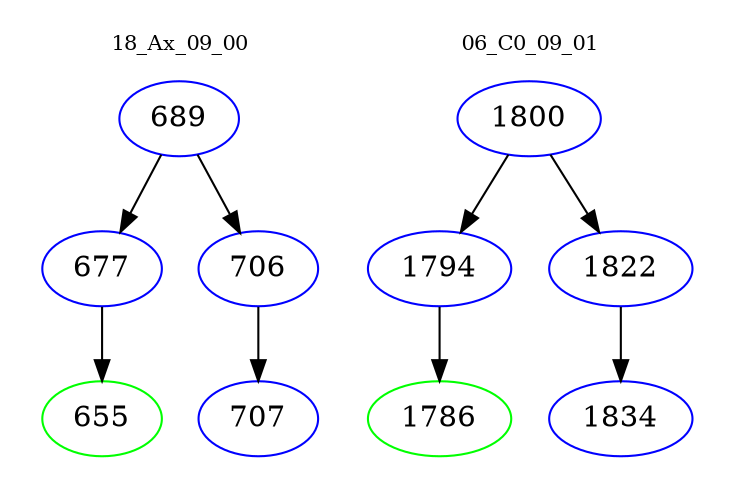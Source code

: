 digraph{
subgraph cluster_0 {
color = white
label = "18_Ax_09_00";
fontsize=10;
T0_689 [label="689", color="blue"]
T0_689 -> T0_677 [color="black"]
T0_677 [label="677", color="blue"]
T0_677 -> T0_655 [color="black"]
T0_655 [label="655", color="green"]
T0_689 -> T0_706 [color="black"]
T0_706 [label="706", color="blue"]
T0_706 -> T0_707 [color="black"]
T0_707 [label="707", color="blue"]
}
subgraph cluster_1 {
color = white
label = "06_C0_09_01";
fontsize=10;
T1_1800 [label="1800", color="blue"]
T1_1800 -> T1_1794 [color="black"]
T1_1794 [label="1794", color="blue"]
T1_1794 -> T1_1786 [color="black"]
T1_1786 [label="1786", color="green"]
T1_1800 -> T1_1822 [color="black"]
T1_1822 [label="1822", color="blue"]
T1_1822 -> T1_1834 [color="black"]
T1_1834 [label="1834", color="blue"]
}
}
